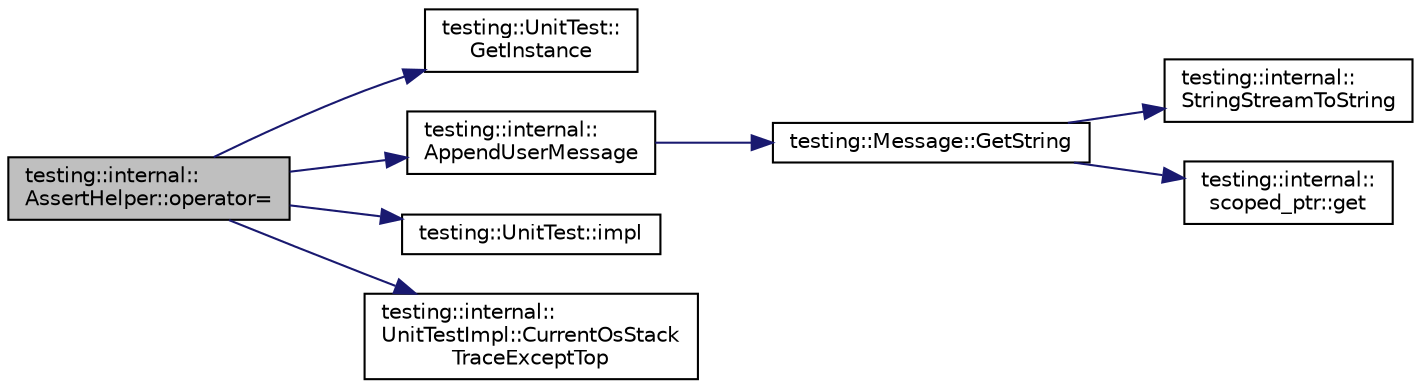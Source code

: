 digraph "testing::internal::AssertHelper::operator="
{
  edge [fontname="Helvetica",fontsize="10",labelfontname="Helvetica",labelfontsize="10"];
  node [fontname="Helvetica",fontsize="10",shape=record];
  rankdir="LR";
  Node6 [label="testing::internal::\lAssertHelper::operator=",height=0.2,width=0.4,color="black", fillcolor="grey75", style="filled", fontcolor="black"];
  Node6 -> Node7 [color="midnightblue",fontsize="10",style="solid",fontname="Helvetica"];
  Node7 [label="testing::UnitTest::\lGetInstance",height=0.2,width=0.4,color="black", fillcolor="white", style="filled",URL="$d7/d47/classtesting_1_1_unit_test.html#a24192400b70b3b946746954e9574fb8e"];
  Node6 -> Node8 [color="midnightblue",fontsize="10",style="solid",fontname="Helvetica"];
  Node8 [label="testing::internal::\lAppendUserMessage",height=0.2,width=0.4,color="black", fillcolor="white", style="filled",URL="$d0/da7/namespacetesting_1_1internal.html#ae475a090bca903bb222dd389eb189166"];
  Node8 -> Node9 [color="midnightblue",fontsize="10",style="solid",fontname="Helvetica"];
  Node9 [label="testing::Message::GetString",height=0.2,width=0.4,color="black", fillcolor="white", style="filled",URL="$d2/da9/classtesting_1_1_message.html#a2cdc4df62bdcc9df37651a1cf527704e"];
  Node9 -> Node10 [color="midnightblue",fontsize="10",style="solid",fontname="Helvetica"];
  Node10 [label="testing::internal::\lStringStreamToString",height=0.2,width=0.4,color="black", fillcolor="white", style="filled",URL="$d0/da7/namespacetesting_1_1internal.html#ac0a2b7f69fc829d80a39e925b6417e39"];
  Node9 -> Node11 [color="midnightblue",fontsize="10",style="solid",fontname="Helvetica"];
  Node11 [label="testing::internal::\lscoped_ptr::get",height=0.2,width=0.4,color="black", fillcolor="white", style="filled",URL="$de/d6a/classtesting_1_1internal_1_1scoped__ptr.html#aa5984291e12453f1e81b7676d1fa26fd"];
  Node6 -> Node12 [color="midnightblue",fontsize="10",style="solid",fontname="Helvetica"];
  Node12 [label="testing::UnitTest::impl",height=0.2,width=0.4,color="black", fillcolor="white", style="filled",URL="$d7/d47/classtesting_1_1_unit_test.html#a4df5d11a58affb337d7fa62eaa07690e"];
  Node6 -> Node13 [color="midnightblue",fontsize="10",style="solid",fontname="Helvetica"];
  Node13 [label="testing::internal::\lUnitTestImpl::CurrentOsStack\lTraceExceptTop",height=0.2,width=0.4,color="black", fillcolor="white", style="filled",URL="$d7/dda/classtesting_1_1internal_1_1_unit_test_impl.html#a61c0a51ac4e57d9f884f646ca6dd2210"];
}

